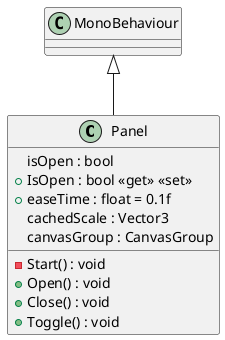 @startuml
class Panel {
    isOpen : bool
    + IsOpen : bool <<get>> <<set>>
    + easeTime : float = 0.1f
    cachedScale : Vector3
    canvasGroup : CanvasGroup
    - Start() : void
    + Open() : void
    + Close() : void
    + Toggle() : void
}
MonoBehaviour <|-- Panel
@enduml
